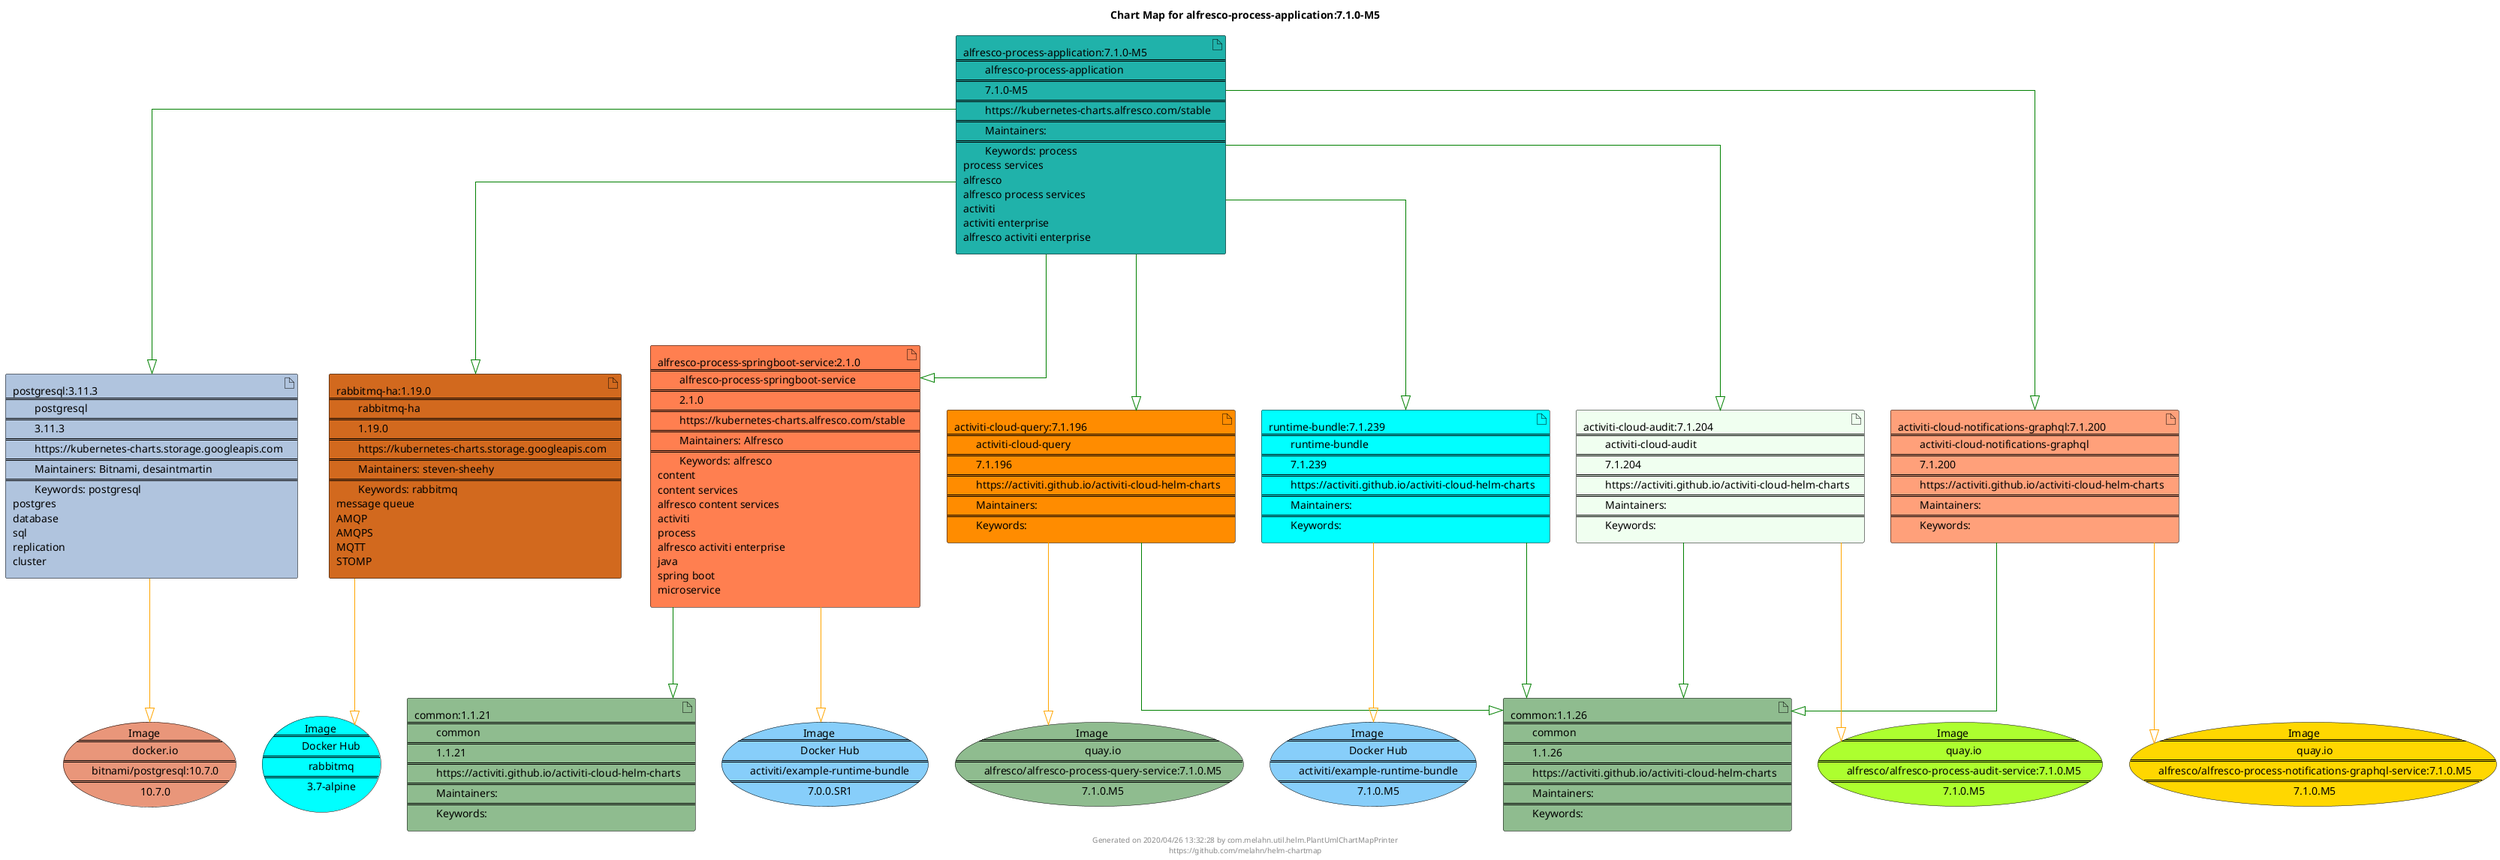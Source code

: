 @startuml
skinparam linetype ortho
skinparam backgroundColor white
skinparam usecaseBorderColor black
skinparam usecaseArrowColor LightSlateGray
skinparam artifactBorderColor black
skinparam artifactArrowColor LightSlateGray

title Chart Map for alfresco-process-application:7.1.0-M5

'There are 10 referenced Helm Charts
artifact "alfresco-process-application:7.1.0-M5\n====\n\talfresco-process-application\n====\n\t7.1.0-M5\n====\n\thttps://kubernetes-charts.alfresco.com/stable\n====\n\tMaintainers: \n====\n\tKeywords: process\nprocess services\nalfresco\nalfresco process services\nactiviti\nactiviti enterprise\nalfresco activiti enterprise" as alfresco_process_application_7_1_0_M5 #LightSeaGreen
artifact "activiti-cloud-query:7.1.196\n====\n\tactiviti-cloud-query\n====\n\t7.1.196\n====\n\thttps://activiti.github.io/activiti-cloud-helm-charts\n====\n\tMaintainers: \n====\n\tKeywords: " as activiti_cloud_query_7_1_196 #Darkorange
artifact "common:1.1.21\n====\n\tcommon\n====\n\t1.1.21\n====\n\thttps://activiti.github.io/activiti-cloud-helm-charts\n====\n\tMaintainers: \n====\n\tKeywords: " as common_1_1_21 #DarkSeaGreen
artifact "postgresql:3.11.3\n====\n\tpostgresql\n====\n\t3.11.3\n====\n\thttps://kubernetes-charts.storage.googleapis.com\n====\n\tMaintainers: Bitnami, desaintmartin\n====\n\tKeywords: postgresql\npostgres\ndatabase\nsql\nreplication\ncluster" as postgresql_3_11_3 #LightSteelBlue
artifact "rabbitmq-ha:1.19.0\n====\n\trabbitmq-ha\n====\n\t1.19.0\n====\n\thttps://kubernetes-charts.storage.googleapis.com\n====\n\tMaintainers: steven-sheehy\n====\n\tKeywords: rabbitmq\nmessage queue\nAMQP\nAMQPS\nMQTT\nSTOMP" as rabbitmq_ha_1_19_0 #Chocolate
artifact "alfresco-process-springboot-service:2.1.0\n====\n\talfresco-process-springboot-service\n====\n\t2.1.0\n====\n\thttps://kubernetes-charts.alfresco.com/stable\n====\n\tMaintainers: Alfresco\n====\n\tKeywords: alfresco\ncontent\ncontent services\nalfresco content services\nactiviti\nprocess\nalfresco activiti enterprise\njava\nspring boot\nmicroservice" as alfresco_process_springboot_service_2_1_0 #Coral
artifact "runtime-bundle:7.1.239\n====\n\truntime-bundle\n====\n\t7.1.239\n====\n\thttps://activiti.github.io/activiti-cloud-helm-charts\n====\n\tMaintainers: \n====\n\tKeywords: " as runtime_bundle_7_1_239 #Cyan
artifact "common:1.1.26\n====\n\tcommon\n====\n\t1.1.26\n====\n\thttps://activiti.github.io/activiti-cloud-helm-charts\n====\n\tMaintainers: \n====\n\tKeywords: " as common_1_1_26 #DarkSeaGreen
artifact "activiti-cloud-notifications-graphql:7.1.200\n====\n\tactiviti-cloud-notifications-graphql\n====\n\t7.1.200\n====\n\thttps://activiti.github.io/activiti-cloud-helm-charts\n====\n\tMaintainers: \n====\n\tKeywords: " as activiti_cloud_notifications_graphql_7_1_200 #LightSalmon
artifact "activiti-cloud-audit:7.1.204\n====\n\tactiviti-cloud-audit\n====\n\t7.1.204\n====\n\thttps://activiti.github.io/activiti-cloud-helm-charts\n====\n\tMaintainers: \n====\n\tKeywords: " as activiti_cloud_audit_7_1_204 #HoneyDew

'There are 7 referenced Docker Images
usecase "Image\n====\n\tDocker Hub\n====\n\trabbitmq\n====\n\t3.7-alpine" as rabbitmq_3_7_alpine #Aqua
usecase "Image\n====\n\tdocker.io\n====\n\tbitnami/postgresql:10.7.0\n====\n\t10.7.0" as docker_io_bitnami_postgresql_10_7_0 #DarkSalmon
usecase "Image\n====\n\tquay.io\n====\n\talfresco/alfresco-process-query-service:7.1.0.M5\n====\n\t7.1.0.M5" as quay_io_alfresco_alfresco_process_query_service_7_1_0_M5 #DarkSeaGreen
usecase "Image\n====\n\tquay.io\n====\n\talfresco/alfresco-process-notifications-graphql-service:7.1.0.M5\n====\n\t7.1.0.M5" as quay_io_alfresco_alfresco_process_notifications_graphql_service_7_1_0_M5 #Gold
usecase "Image\n====\n\tquay.io\n====\n\talfresco/alfresco-process-audit-service:7.1.0.M5\n====\n\t7.1.0.M5" as quay_io_alfresco_alfresco_process_audit_service_7_1_0_M5 #GreenYellow
usecase "Image\n====\n\tDocker Hub\n====\n\tactiviti/example-runtime-bundle\n====\n\t7.0.0.SR1" as activiti_example_runtime_bundle_7_0_0_SR1 #LightSkyBlue
usecase "Image\n====\n\tDocker Hub\n====\n\tactiviti/example-runtime-bundle\n====\n\t7.1.0.M5" as activiti_example_runtime_bundle_7_1_0_M5 #LightSkyBlue

'Chart Dependencies
alfresco_process_application_7_1_0_M5--[#green]-|>activiti_cloud_query_7_1_196
activiti_cloud_query_7_1_196--[#green]-|>common_1_1_26
alfresco_process_application_7_1_0_M5--[#green]-|>activiti_cloud_audit_7_1_204
activiti_cloud_audit_7_1_204--[#green]-|>common_1_1_26
alfresco_process_application_7_1_0_M5--[#green]-|>rabbitmq_ha_1_19_0
alfresco_process_application_7_1_0_M5--[#green]-|>runtime_bundle_7_1_239
runtime_bundle_7_1_239--[#green]-|>common_1_1_26
alfresco_process_application_7_1_0_M5--[#green]-|>postgresql_3_11_3
alfresco_process_application_7_1_0_M5--[#green]-|>activiti_cloud_notifications_graphql_7_1_200
activiti_cloud_notifications_graphql_7_1_200--[#green]-|>common_1_1_26
alfresco_process_application_7_1_0_M5--[#green]-|>alfresco_process_springboot_service_2_1_0
alfresco_process_springboot_service_2_1_0--[#green]-|>common_1_1_21
activiti_cloud_query_7_1_196--[#orange]-|>quay_io_alfresco_alfresco_process_query_service_7_1_0_M5
postgresql_3_11_3--[#orange]-|>docker_io_bitnami_postgresql_10_7_0
rabbitmq_ha_1_19_0--[#orange]-|>rabbitmq_3_7_alpine
alfresco_process_springboot_service_2_1_0--[#orange]-|>activiti_example_runtime_bundle_7_0_0_SR1
runtime_bundle_7_1_239--[#orange]-|>activiti_example_runtime_bundle_7_1_0_M5
activiti_cloud_notifications_graphql_7_1_200--[#orange]-|>quay_io_alfresco_alfresco_process_notifications_graphql_service_7_1_0_M5
activiti_cloud_audit_7_1_204--[#orange]-|>quay_io_alfresco_alfresco_process_audit_service_7_1_0_M5

center footer Generated on 2020/04/26 13:32:28 by com.melahn.util.helm.PlantUmlChartMapPrinter\nhttps://github.com/melahn/helm-chartmap
@enduml
